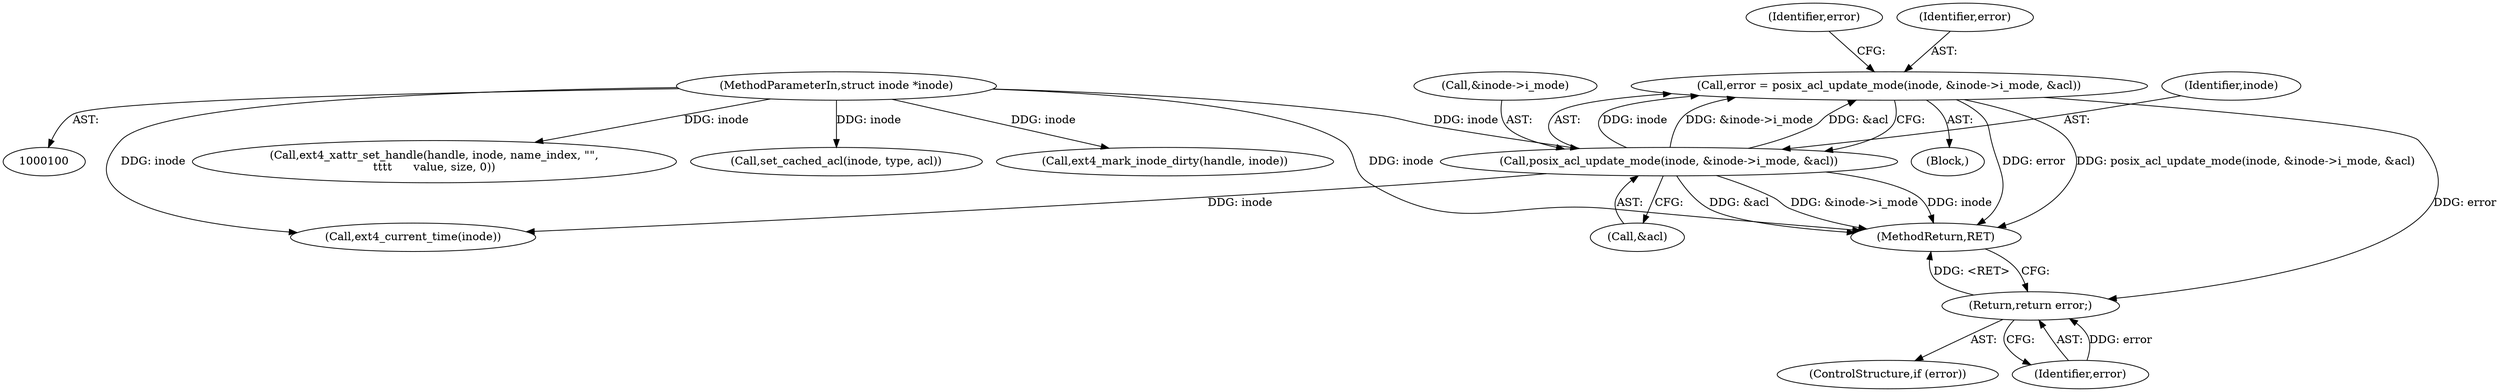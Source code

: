 digraph "0_linux_073931017b49d9458aa351605b43a7e34598caef_3@API" {
"1000126" [label="(Call,error = posix_acl_update_mode(inode, &inode->i_mode, &acl))"];
"1000128" [label="(Call,posix_acl_update_mode(inode, &inode->i_mode, &acl))"];
"1000102" [label="(MethodParameterIn,struct inode *inode)"];
"1000138" [label="(Return,return error;)"];
"1000209" [label="(MethodReturn,RET)"];
"1000130" [label="(Call,&inode->i_mode)"];
"1000134" [label="(Call,&acl)"];
"1000102" [label="(MethodParameterIn,struct inode *inode)"];
"1000144" [label="(Call,ext4_current_time(inode))"];
"1000125" [label="(Block,)"];
"1000190" [label="(Call,ext4_xattr_set_handle(handle, inode, name_index, \"\",\n\t\t\t\t      value, size, 0))"];
"1000203" [label="(Call,set_cached_acl(inode, type, acl))"];
"1000136" [label="(ControlStructure,if (error))"];
"1000128" [label="(Call,posix_acl_update_mode(inode, &inode->i_mode, &acl))"];
"1000137" [label="(Identifier,error)"];
"1000146" [label="(Call,ext4_mark_inode_dirty(handle, inode))"];
"1000139" [label="(Identifier,error)"];
"1000129" [label="(Identifier,inode)"];
"1000138" [label="(Return,return error;)"];
"1000127" [label="(Identifier,error)"];
"1000126" [label="(Call,error = posix_acl_update_mode(inode, &inode->i_mode, &acl))"];
"1000126" -> "1000125"  [label="AST: "];
"1000126" -> "1000128"  [label="CFG: "];
"1000127" -> "1000126"  [label="AST: "];
"1000128" -> "1000126"  [label="AST: "];
"1000137" -> "1000126"  [label="CFG: "];
"1000126" -> "1000209"  [label="DDG: error"];
"1000126" -> "1000209"  [label="DDG: posix_acl_update_mode(inode, &inode->i_mode, &acl)"];
"1000128" -> "1000126"  [label="DDG: inode"];
"1000128" -> "1000126"  [label="DDG: &inode->i_mode"];
"1000128" -> "1000126"  [label="DDG: &acl"];
"1000126" -> "1000138"  [label="DDG: error"];
"1000128" -> "1000134"  [label="CFG: "];
"1000129" -> "1000128"  [label="AST: "];
"1000130" -> "1000128"  [label="AST: "];
"1000134" -> "1000128"  [label="AST: "];
"1000128" -> "1000209"  [label="DDG: &inode->i_mode"];
"1000128" -> "1000209"  [label="DDG: inode"];
"1000128" -> "1000209"  [label="DDG: &acl"];
"1000102" -> "1000128"  [label="DDG: inode"];
"1000128" -> "1000144"  [label="DDG: inode"];
"1000102" -> "1000100"  [label="AST: "];
"1000102" -> "1000209"  [label="DDG: inode"];
"1000102" -> "1000144"  [label="DDG: inode"];
"1000102" -> "1000146"  [label="DDG: inode"];
"1000102" -> "1000190"  [label="DDG: inode"];
"1000102" -> "1000203"  [label="DDG: inode"];
"1000138" -> "1000136"  [label="AST: "];
"1000138" -> "1000139"  [label="CFG: "];
"1000139" -> "1000138"  [label="AST: "];
"1000209" -> "1000138"  [label="CFG: "];
"1000138" -> "1000209"  [label="DDG: <RET>"];
"1000139" -> "1000138"  [label="DDG: error"];
}
